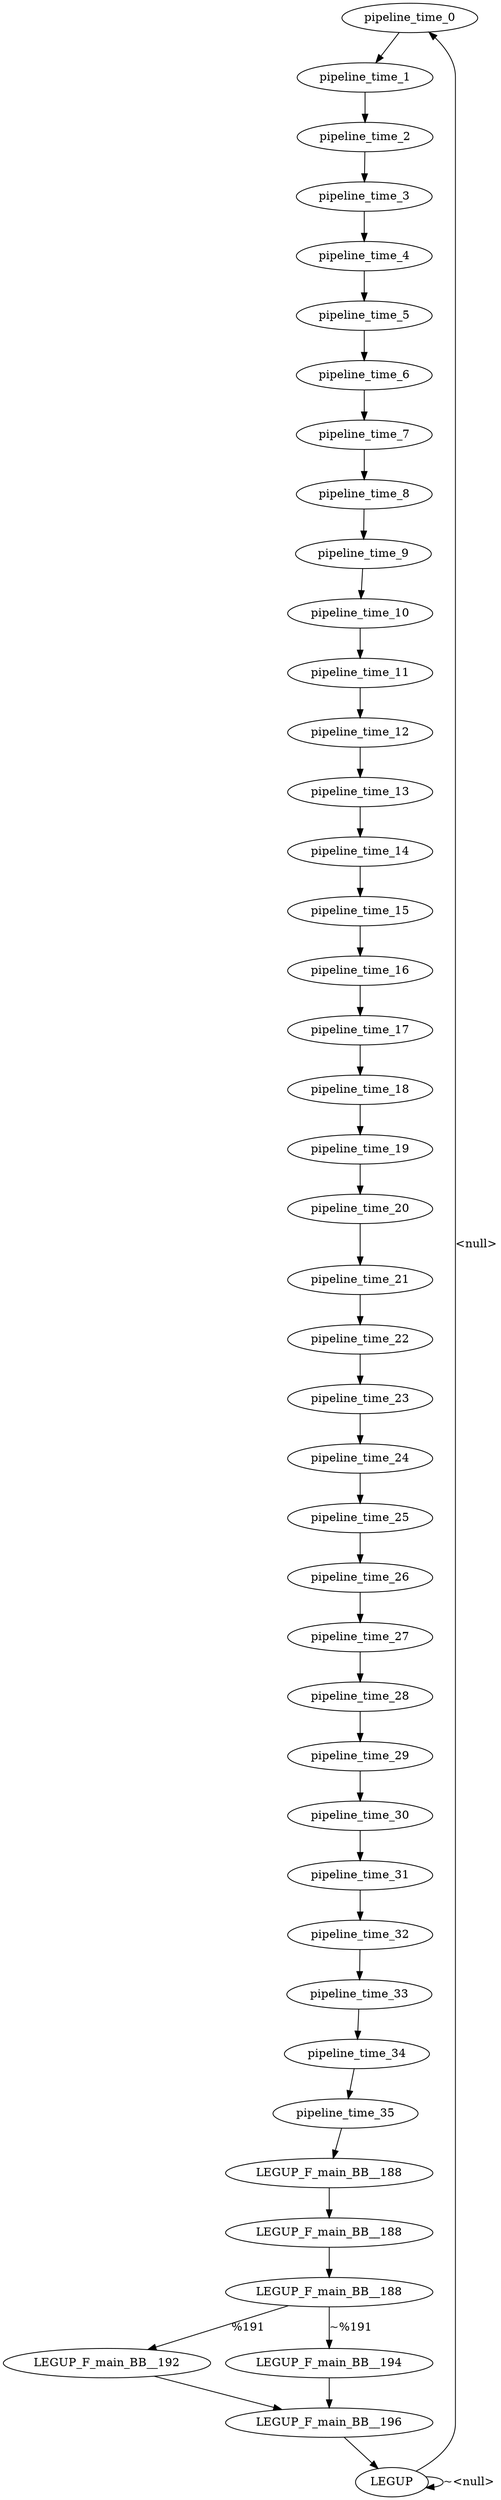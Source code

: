 digraph {
Node0x2fdf080[label="pipeline_time_0"];
Node0x2fdee00[label="LEGUP"];
Node0x2fdee00 -> Node0x2fdf080[label="<null>"];
Node0x2fdee00 -> Node0x2fdee00[label="~<null>"];
Node0x3019030[label="pipeline_time_1"];
Node0x2fdf080 -> Node0x3019030;
Node0x3017b00[label="pipeline_time_2"];
Node0x3019030 -> Node0x3017b00;
Node0x30179c0[label="pipeline_time_3"];
Node0x3017b00 -> Node0x30179c0;
Node0x3017880[label="pipeline_time_4"];
Node0x30179c0 -> Node0x3017880;
Node0x3017740[label="pipeline_time_5"];
Node0x3017880 -> Node0x3017740;
Node0x3017600[label="pipeline_time_6"];
Node0x3017740 -> Node0x3017600;
Node0x30174c0[label="pipeline_time_7"];
Node0x3017600 -> Node0x30174c0;
Node0x3017380[label="pipeline_time_8"];
Node0x30174c0 -> Node0x3017380;
Node0x3017240[label="pipeline_time_9"];
Node0x3017380 -> Node0x3017240;
Node0x3017100[label="pipeline_time_10"];
Node0x3017240 -> Node0x3017100;
Node0x3019bc0[label="pipeline_time_11"];
Node0x3017100 -> Node0x3019bc0;
Node0x2fdecd0[label="pipeline_time_12"];
Node0x3019bc0 -> Node0x2fdecd0;
Node0x2fdf790[label="pipeline_time_13"];
Node0x2fdecd0 -> Node0x2fdf790;
Node0x3018440[label="pipeline_time_14"];
Node0x2fdf790 -> Node0x3018440;
Node0x30189e0[label="pipeline_time_15"];
Node0x3018440 -> Node0x30189e0;
Node0x3018b30[label="pipeline_time_16"];
Node0x30189e0 -> Node0x3018b30;
Node0x30180d0[label="pipeline_time_17"];
Node0x3018b30 -> Node0x30180d0;
Node0x30181e0[label="pipeline_time_18"];
Node0x30180d0 -> Node0x30181e0;
Node0x3018330[label="pipeline_time_19"];
Node0x30181e0 -> Node0x3018330;
Node0x3018c80[label="pipeline_time_20"];
Node0x3018330 -> Node0x3018c80;
Node0x3018dd0[label="pipeline_time_21"];
Node0x3018c80 -> Node0x3018dd0;
Node0x3018f20[label="pipeline_time_22"];
Node0x3018dd0 -> Node0x3018f20;
Node0x30191d0[label="pipeline_time_23"];
Node0x3018f20 -> Node0x30191d0;
Node0x3019320[label="pipeline_time_24"];
Node0x30191d0 -> Node0x3019320;
Node0x3019470[label="pipeline_time_25"];
Node0x3019320 -> Node0x3019470;
Node0x302f460[label="pipeline_time_26"];
Node0x3019470 -> Node0x302f460;
Node0x302f5b0[label="pipeline_time_27"];
Node0x302f460 -> Node0x302f5b0;
Node0x302f700[label="pipeline_time_28"];
Node0x302f5b0 -> Node0x302f700;
Node0x3017c30[label="pipeline_time_29"];
Node0x302f700 -> Node0x3017c30;
Node0x3017d40[label="pipeline_time_30"];
Node0x3017c30 -> Node0x3017d40;
Node0x3017e90[label="pipeline_time_31"];
Node0x3017d40 -> Node0x3017e90;
Node0x3015a40[label="pipeline_time_32"];
Node0x3017e90 -> Node0x3015a40;
Node0x3015b90[label="pipeline_time_33"];
Node0x3015a40 -> Node0x3015b90;
Node0x3015ce0[label="pipeline_time_34"];
Node0x3015b90 -> Node0x3015ce0;
Node0x3015e30[label="pipeline_time_35"];
Node0x3015ce0 -> Node0x3015e30;
Node0x2fdf1c0[label="LEGUP_F_main_BB__188"];
Node0x3015e30 -> Node0x2fdf1c0;
Node0x2fdf300[label="LEGUP_F_main_BB__188"];
Node0x2fdf1c0 -> Node0x2fdf300;
Node0x2fdf440[label="LEGUP_F_main_BB__188"];
Node0x2fdf300 -> Node0x2fdf440;
Node0x2fdf580[label="LEGUP_F_main_BB__192"];
Node0x2fdf440 -> Node0x2fdf580[label="%191"];
Node0x2fdf6c0[label="LEGUP_F_main_BB__194"];
Node0x2fdf440 -> Node0x2fdf6c0[label="~%191"];
Node0x3015970[label="LEGUP_F_main_BB__196"];
Node0x2fdf580 -> Node0x3015970;
Node0x2fdf6c0 -> Node0x3015970;
Node0x3015970 -> Node0x2fdee00;
}
